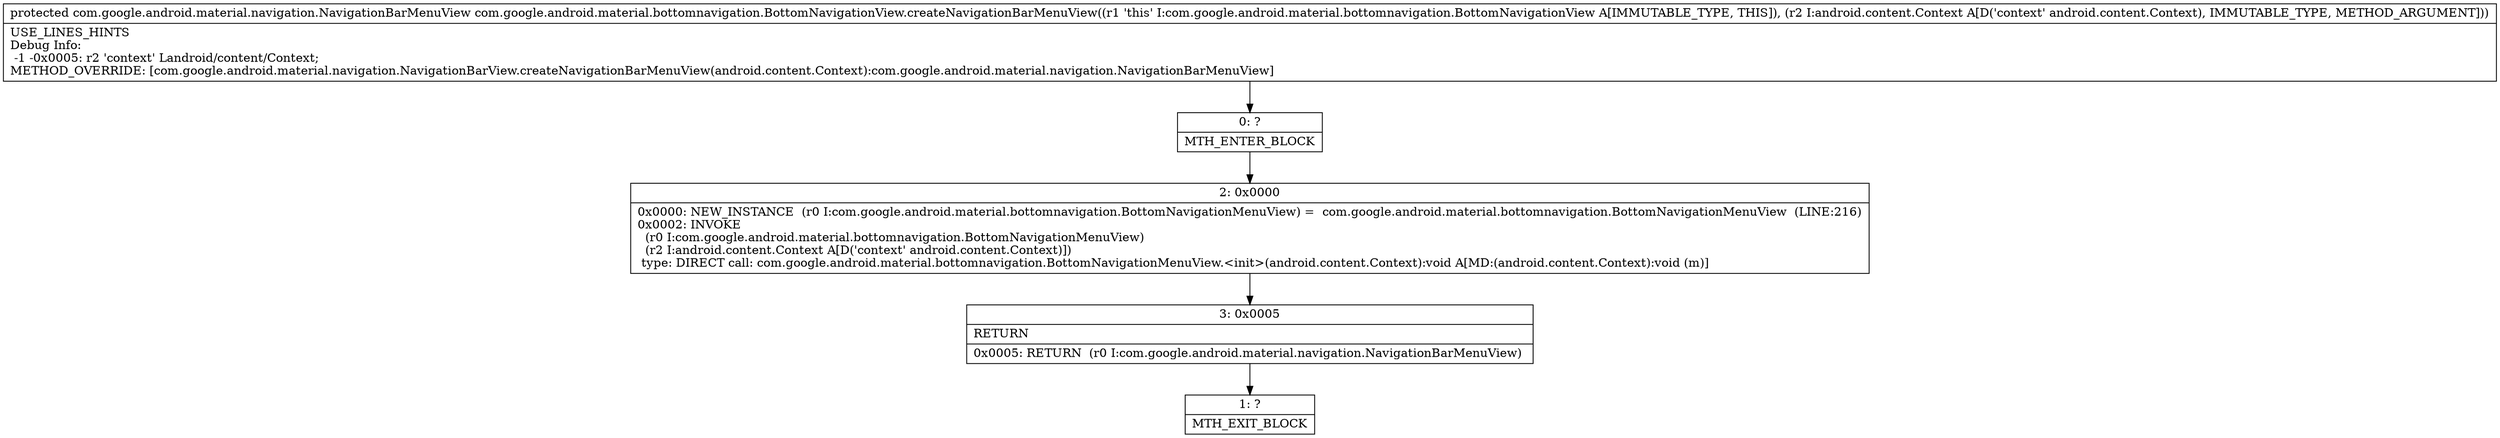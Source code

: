 digraph "CFG forcom.google.android.material.bottomnavigation.BottomNavigationView.createNavigationBarMenuView(Landroid\/content\/Context;)Lcom\/google\/android\/material\/navigation\/NavigationBarMenuView;" {
Node_0 [shape=record,label="{0\:\ ?|MTH_ENTER_BLOCK\l}"];
Node_2 [shape=record,label="{2\:\ 0x0000|0x0000: NEW_INSTANCE  (r0 I:com.google.android.material.bottomnavigation.BottomNavigationMenuView) =  com.google.android.material.bottomnavigation.BottomNavigationMenuView  (LINE:216)\l0x0002: INVOKE  \l  (r0 I:com.google.android.material.bottomnavigation.BottomNavigationMenuView)\l  (r2 I:android.content.Context A[D('context' android.content.Context)])\l type: DIRECT call: com.google.android.material.bottomnavigation.BottomNavigationMenuView.\<init\>(android.content.Context):void A[MD:(android.content.Context):void (m)]\l}"];
Node_3 [shape=record,label="{3\:\ 0x0005|RETURN\l|0x0005: RETURN  (r0 I:com.google.android.material.navigation.NavigationBarMenuView) \l}"];
Node_1 [shape=record,label="{1\:\ ?|MTH_EXIT_BLOCK\l}"];
MethodNode[shape=record,label="{protected com.google.android.material.navigation.NavigationBarMenuView com.google.android.material.bottomnavigation.BottomNavigationView.createNavigationBarMenuView((r1 'this' I:com.google.android.material.bottomnavigation.BottomNavigationView A[IMMUTABLE_TYPE, THIS]), (r2 I:android.content.Context A[D('context' android.content.Context), IMMUTABLE_TYPE, METHOD_ARGUMENT]))  | USE_LINES_HINTS\lDebug Info:\l  \-1 \-0x0005: r2 'context' Landroid\/content\/Context;\lMETHOD_OVERRIDE: [com.google.android.material.navigation.NavigationBarView.createNavigationBarMenuView(android.content.Context):com.google.android.material.navigation.NavigationBarMenuView]\l}"];
MethodNode -> Node_0;Node_0 -> Node_2;
Node_2 -> Node_3;
Node_3 -> Node_1;
}

